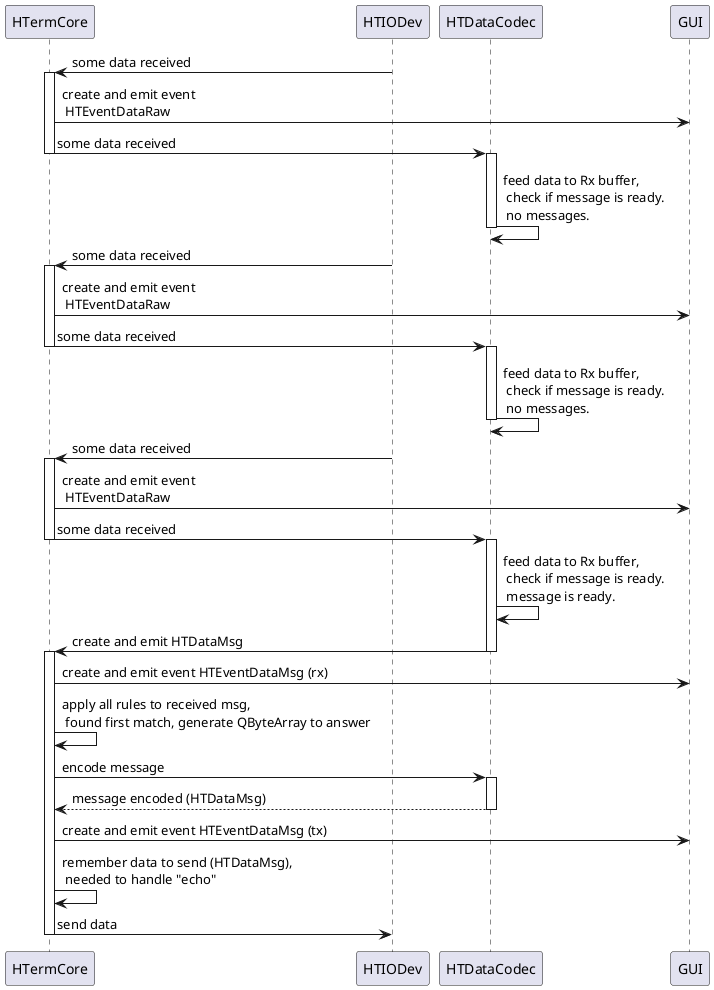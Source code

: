 @startuml

participant HTermCore
participant HTIODev
participant HTDataCodec
participant GUI

HTIODev -> HTermCore: some data received
activate HTermCore
HTermCore -> GUI: create and emit event \n HTEventDataRaw
HTermCore -> HTDataCodec: some data received
deactivate HTermCore
activate HTDataCodec
HTDataCodec -> HTDataCodec: feed data to Rx buffer, \n check if message is ready. \n no messages.
deactivate HTDataCodec

HTIODev -> HTermCore: some data received
activate HTermCore
HTermCore -> GUI: create and emit event \n HTEventDataRaw
HTermCore -> HTDataCodec: some data received
deactivate HTermCore
activate HTDataCodec
HTDataCodec -> HTDataCodec: feed data to Rx buffer, \n check if message is ready. \n no messages.
deactivate HTDataCodec

HTIODev -> HTermCore: some data received
activate HTermCore
HTermCore -> GUI: create and emit event \n HTEventDataRaw
HTermCore -> HTDataCodec: some data received
deactivate HTermCore
activate HTDataCodec
HTDataCodec -> HTDataCodec: feed data to Rx buffer, \n check if message is ready. \n message is ready.

HTDataCodec -> HTermCore: create and emit HTDataMsg
deactivate HTDataCodec
activate HTermCore
HTermCore -> GUI: create and emit event HTEventDataMsg (rx)

HTermCore -> HTermCore: apply all rules to received msg, \n found first match, generate QByteArray to answer

HTermCore -> HTDataCodec: encode message
activate HTDataCodec

HTermCore <-- HTDataCodec: message encoded (HTDataMsg)
deactivate HTDataCodec

HTermCore -> GUI: create and emit event HTEventDataMsg (tx)

HTermCore -> HTermCore: remember data to send (HTDataMsg), \n needed to handle "echo"

HTermCore -> HTIODev: send data
deactivate HTermCore

@enduml
